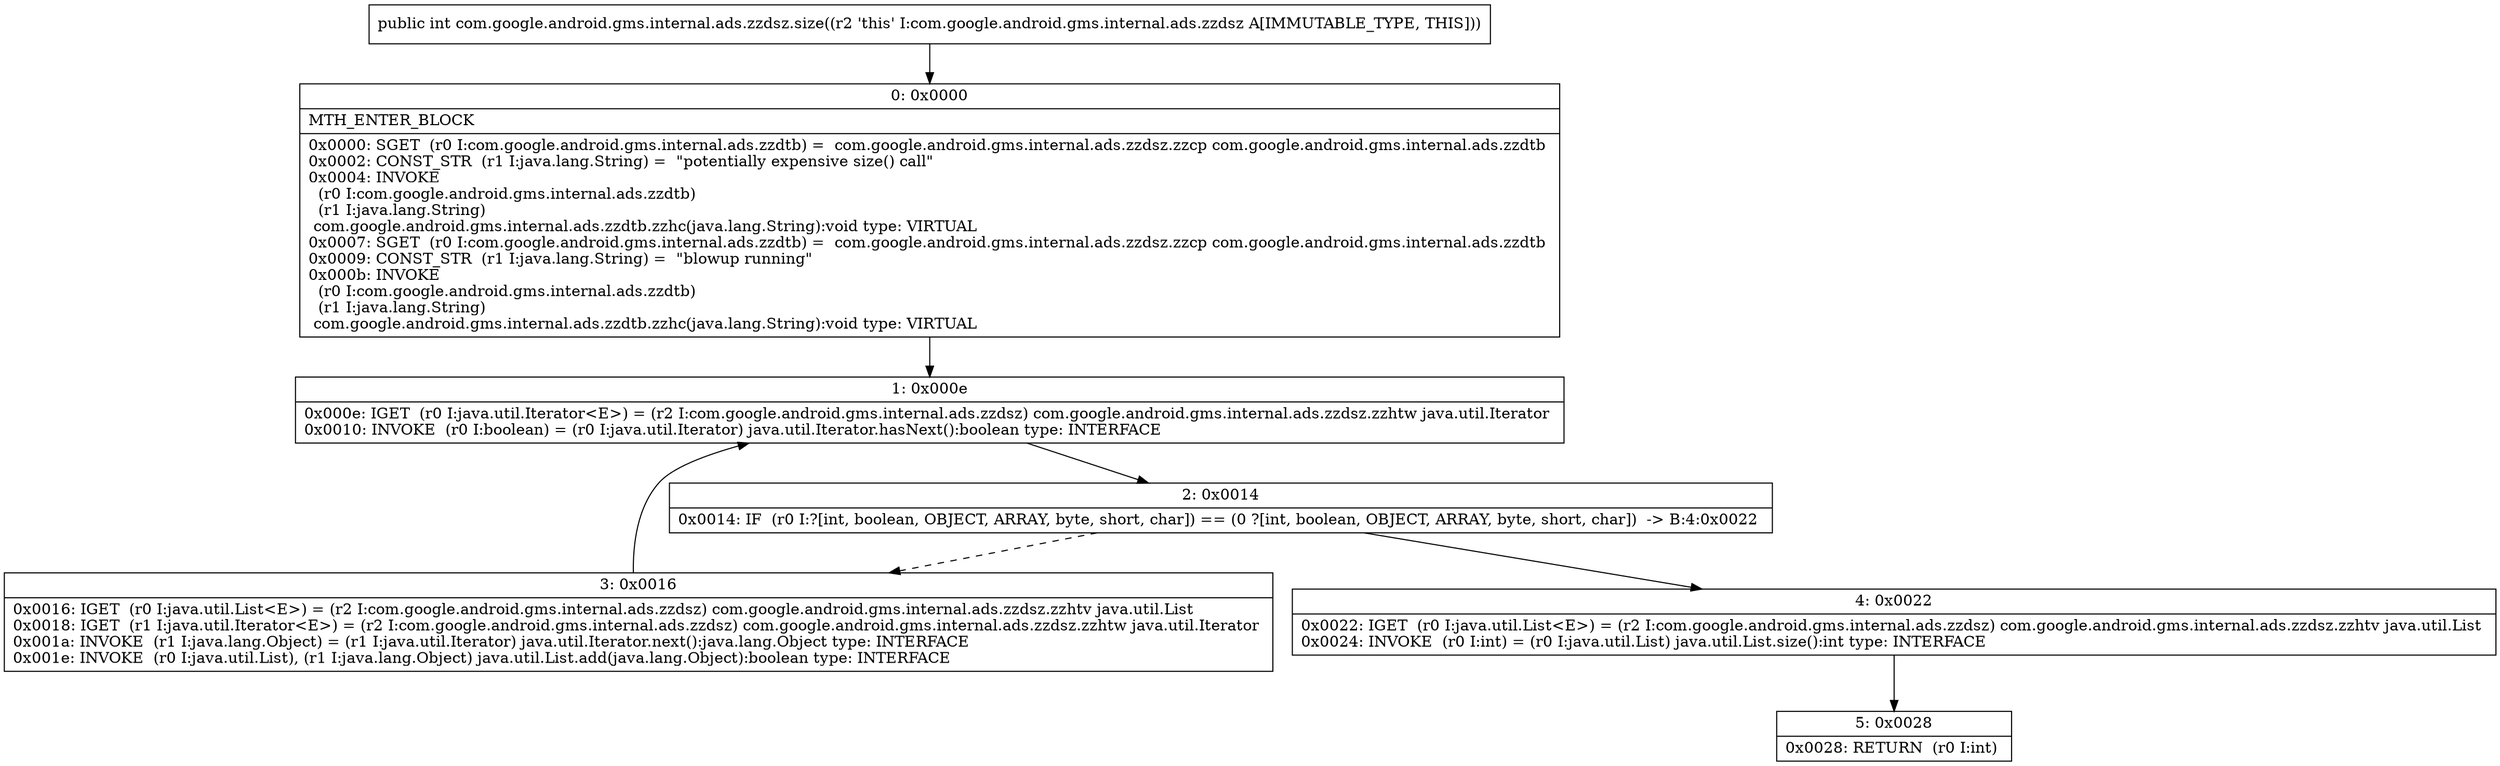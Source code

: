 digraph "CFG forcom.google.android.gms.internal.ads.zzdsz.size()I" {
Node_0 [shape=record,label="{0\:\ 0x0000|MTH_ENTER_BLOCK\l|0x0000: SGET  (r0 I:com.google.android.gms.internal.ads.zzdtb) =  com.google.android.gms.internal.ads.zzdsz.zzcp com.google.android.gms.internal.ads.zzdtb \l0x0002: CONST_STR  (r1 I:java.lang.String) =  \"potentially expensive size() call\" \l0x0004: INVOKE  \l  (r0 I:com.google.android.gms.internal.ads.zzdtb)\l  (r1 I:java.lang.String)\l com.google.android.gms.internal.ads.zzdtb.zzhc(java.lang.String):void type: VIRTUAL \l0x0007: SGET  (r0 I:com.google.android.gms.internal.ads.zzdtb) =  com.google.android.gms.internal.ads.zzdsz.zzcp com.google.android.gms.internal.ads.zzdtb \l0x0009: CONST_STR  (r1 I:java.lang.String) =  \"blowup running\" \l0x000b: INVOKE  \l  (r0 I:com.google.android.gms.internal.ads.zzdtb)\l  (r1 I:java.lang.String)\l com.google.android.gms.internal.ads.zzdtb.zzhc(java.lang.String):void type: VIRTUAL \l}"];
Node_1 [shape=record,label="{1\:\ 0x000e|0x000e: IGET  (r0 I:java.util.Iterator\<E\>) = (r2 I:com.google.android.gms.internal.ads.zzdsz) com.google.android.gms.internal.ads.zzdsz.zzhtw java.util.Iterator \l0x0010: INVOKE  (r0 I:boolean) = (r0 I:java.util.Iterator) java.util.Iterator.hasNext():boolean type: INTERFACE \l}"];
Node_2 [shape=record,label="{2\:\ 0x0014|0x0014: IF  (r0 I:?[int, boolean, OBJECT, ARRAY, byte, short, char]) == (0 ?[int, boolean, OBJECT, ARRAY, byte, short, char])  \-\> B:4:0x0022 \l}"];
Node_3 [shape=record,label="{3\:\ 0x0016|0x0016: IGET  (r0 I:java.util.List\<E\>) = (r2 I:com.google.android.gms.internal.ads.zzdsz) com.google.android.gms.internal.ads.zzdsz.zzhtv java.util.List \l0x0018: IGET  (r1 I:java.util.Iterator\<E\>) = (r2 I:com.google.android.gms.internal.ads.zzdsz) com.google.android.gms.internal.ads.zzdsz.zzhtw java.util.Iterator \l0x001a: INVOKE  (r1 I:java.lang.Object) = (r1 I:java.util.Iterator) java.util.Iterator.next():java.lang.Object type: INTERFACE \l0x001e: INVOKE  (r0 I:java.util.List), (r1 I:java.lang.Object) java.util.List.add(java.lang.Object):boolean type: INTERFACE \l}"];
Node_4 [shape=record,label="{4\:\ 0x0022|0x0022: IGET  (r0 I:java.util.List\<E\>) = (r2 I:com.google.android.gms.internal.ads.zzdsz) com.google.android.gms.internal.ads.zzdsz.zzhtv java.util.List \l0x0024: INVOKE  (r0 I:int) = (r0 I:java.util.List) java.util.List.size():int type: INTERFACE \l}"];
Node_5 [shape=record,label="{5\:\ 0x0028|0x0028: RETURN  (r0 I:int) \l}"];
MethodNode[shape=record,label="{public int com.google.android.gms.internal.ads.zzdsz.size((r2 'this' I:com.google.android.gms.internal.ads.zzdsz A[IMMUTABLE_TYPE, THIS])) }"];
MethodNode -> Node_0;
Node_0 -> Node_1;
Node_1 -> Node_2;
Node_2 -> Node_3[style=dashed];
Node_2 -> Node_4;
Node_3 -> Node_1;
Node_4 -> Node_5;
}


